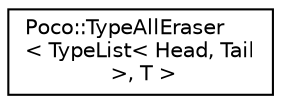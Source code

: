 digraph "Graphical Class Hierarchy"
{
 // LATEX_PDF_SIZE
  edge [fontname="Helvetica",fontsize="10",labelfontname="Helvetica",labelfontsize="10"];
  node [fontname="Helvetica",fontsize="10",shape=record];
  rankdir="LR";
  Node0 [label="Poco::TypeAllEraser\l\< TypeList\< Head, Tail\l \>, T \>",height=0.2,width=0.4,color="black", fillcolor="white", style="filled",URL="$structPoco_1_1TypeAllEraser_3_01TypeList_3_01Head_00_01Tail_01_4_00_01T_01_4.html",tooltip=" "];
}
